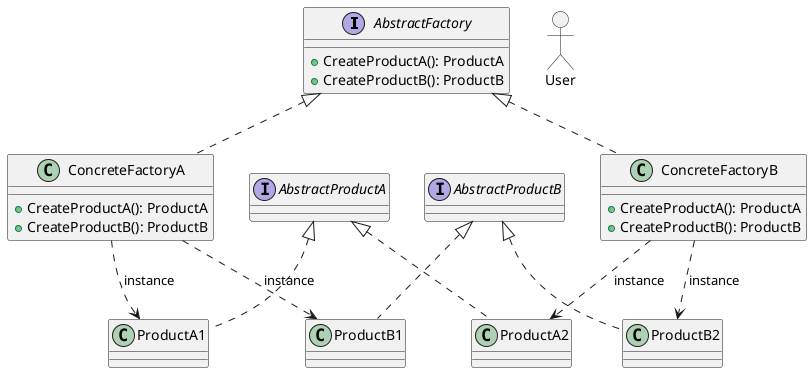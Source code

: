 @startuml
allowmixing
interface AbstractFactory {
    + CreateProductA(): ProductA
    + CreateProductB(): ProductB
}

class ConcreteFactoryA implements AbstractFactory {
    + CreateProductA(): ProductA
    + CreateProductB(): ProductB
}

class ConcreteFactoryB implements AbstractFactory {
    + CreateProductA(): ProductA
    + CreateProductB(): ProductB
}

interface AbstractProductA  {}
interface AbstractProductB {}

Class ProductA1 implements AbstractProductA
Class ProductB1 implements AbstractProductB

Class ProductA2 implements AbstractProductA
Class ProductB2 implements AbstractProductB

ConcreteFactoryA ..> ProductA1: instance
ConcreteFactoryA ..> ProductB1: instance
ConcreteFactoryB ..> ProductA2: instance
ConcreteFactoryB ..> ProductB2: instance

actor User

@enduml